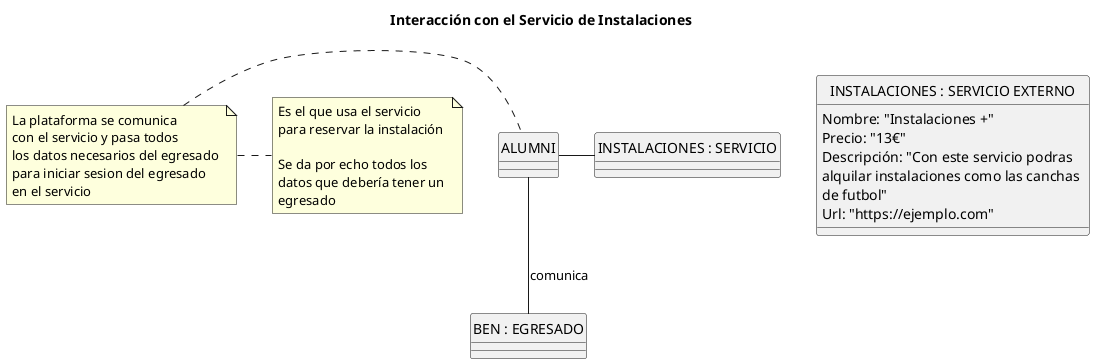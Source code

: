 @startuml Diagrama_de_Objetos-Servicio_Externo
title Interacción con el Servicio de Instalaciones

skinparam backgroundColor white
skinparam defaultFontName Arial
hide circle

class "INSTALACIONES : SERVICIO EXTERNO"  
{
    Nombre: "Instalaciones +"
    Precio: "13€"
    Descripción: "Con este servicio podras\nalquilar instalaciones como las canchas \nde futbol"
    Url: "https://ejemplo.com"
}


class "BEN : EGRESADO"
{
    
}

"INSTALACIONES : SERVICIO" -left- "ALUMNI"
note left: La plataforma se comunica \ncon el servicio y pasa todos \nlos datos necesarios del egresado \npara iniciar sesion del egresado \nen el servicio
"ALUMNI" -- "BEN : EGRESADO" : comunica
note right: Es el que usa el servicio\npara reservar la instalación \n\nSe da por echo todos los \ndatos que debería tener un \negresado  
@enduml

